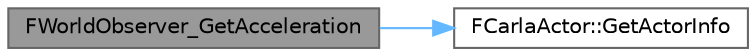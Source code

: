 digraph "FWorldObserver_GetAcceleration"
{
 // INTERACTIVE_SVG=YES
 // LATEX_PDF_SIZE
  bgcolor="transparent";
  edge [fontname=Helvetica,fontsize=10,labelfontname=Helvetica,labelfontsize=10];
  node [fontname=Helvetica,fontsize=10,shape=box,height=0.2,width=0.4];
  rankdir="LR";
  Node1 [id="Node000001",label="FWorldObserver_GetAcceleration",height=0.2,width=0.4,color="gray40", fillcolor="grey60", style="filled", fontcolor="black",tooltip=" "];
  Node1 -> Node2 [id="edge1_Node000001_Node000002",color="steelblue1",style="solid",tooltip=" "];
  Node2 [id="Node000002",label="FCarlaActor::GetActorInfo",height=0.2,width=0.4,color="grey40", fillcolor="white", style="filled",URL="$dc/dde/classFCarlaActor.html#ac9a28cdf1b57b3bf280270d40f53359a",tooltip=" "];
}
